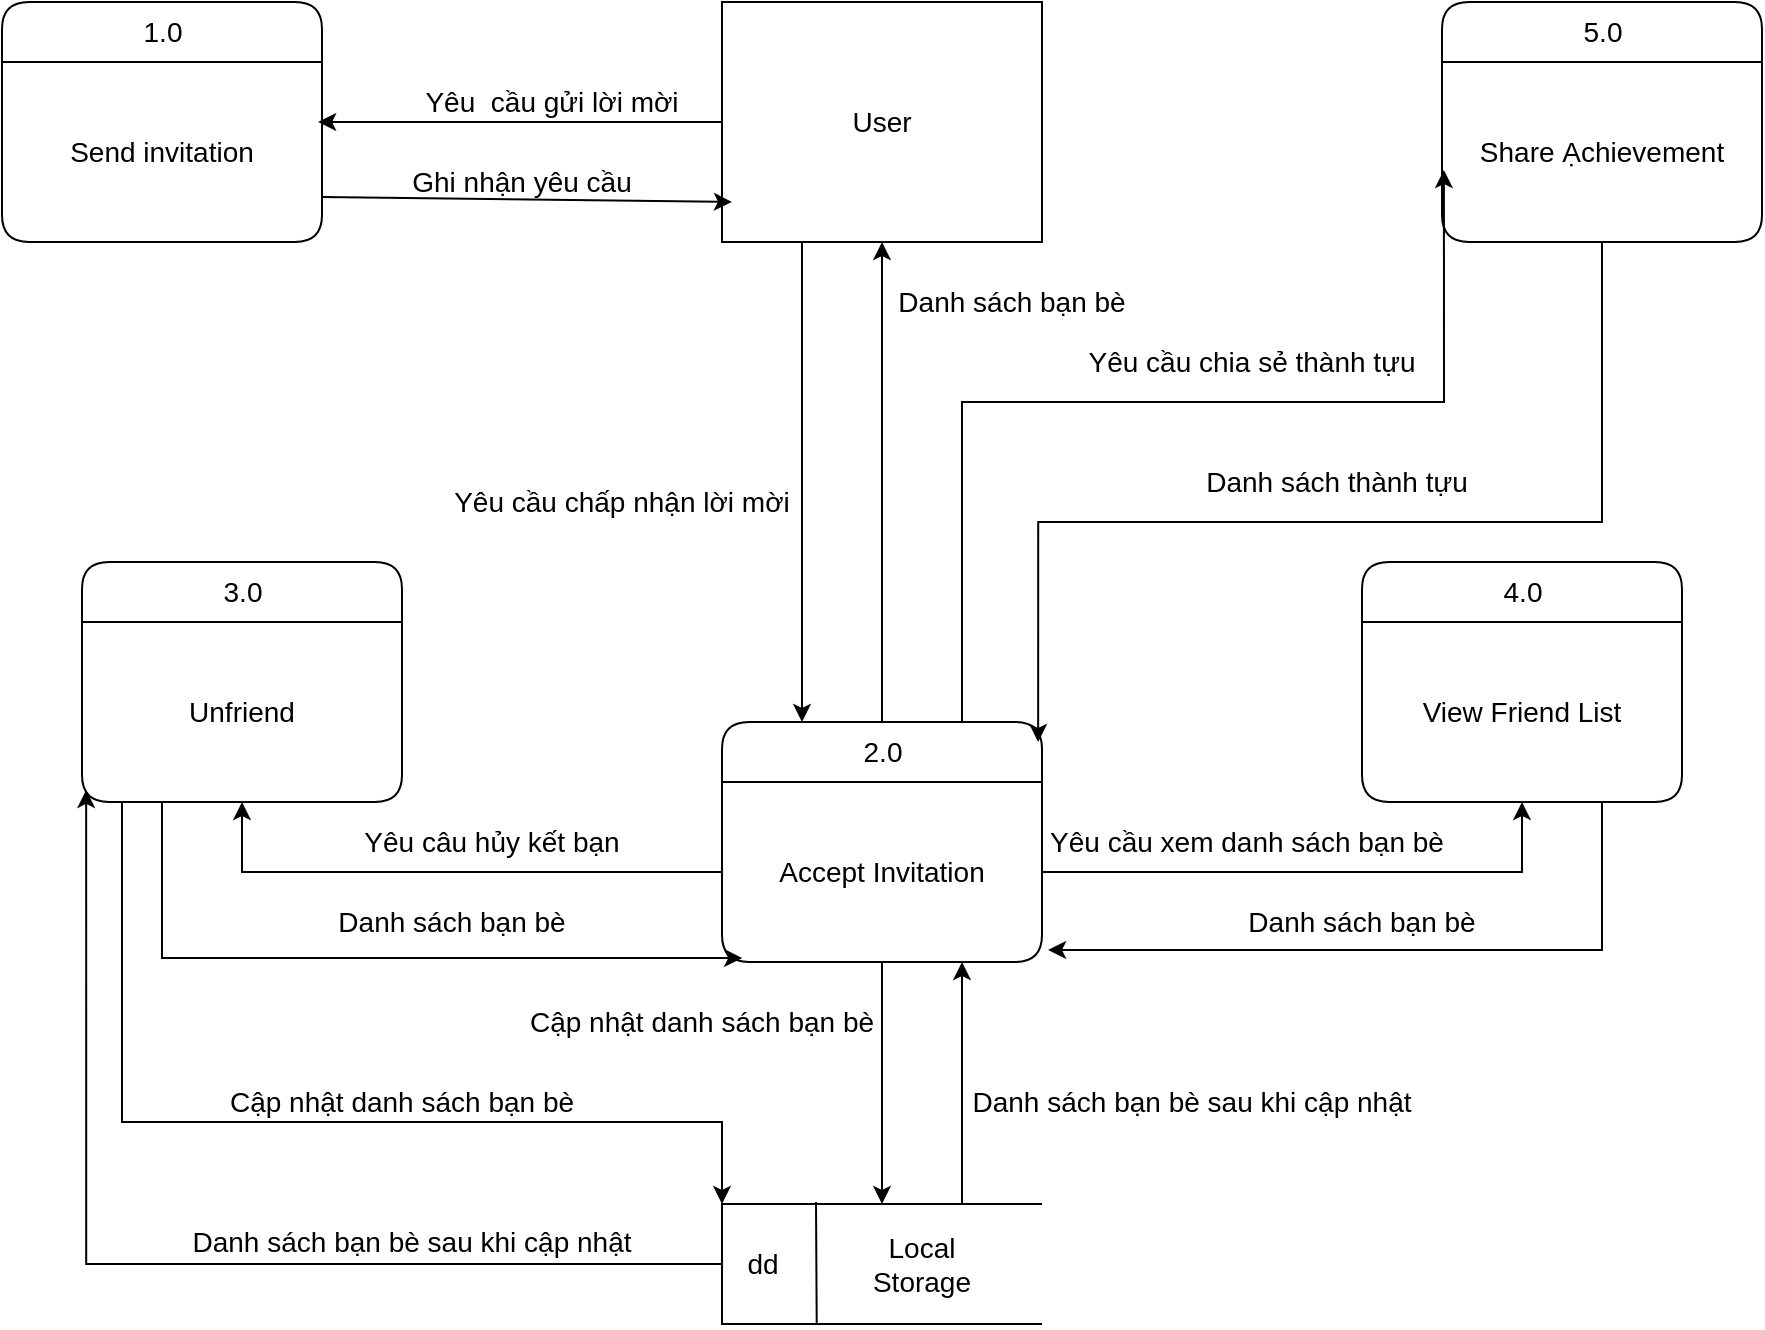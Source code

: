 <mxfile version="13.9.1" type="google"><diagram id="GsNeLUkhXqrKKXJcFBEn" name="Page-1"><mxGraphModel dx="868" dy="434" grid="1" gridSize="10" guides="1" tooltips="1" connect="1" arrows="1" fold="1" page="1" pageScale="1" pageWidth="850" pageHeight="1100" math="0" shadow="0"><root><mxCell id="0"/><mxCell id="1" parent="0"/><mxCell id="7kbOAFIk7yBrMg1wKFdH-15" style="rounded=0;orthogonalLoop=1;jettySize=auto;html=1;entryX=0.988;entryY=0.333;entryDx=0;entryDy=0;entryPerimeter=0;fontSize=14;" edge="1" parent="1" source="7kbOAFIk7yBrMg1wKFdH-1" target="7kbOAFIk7yBrMg1wKFdH-6"><mxGeometry relative="1" as="geometry"/></mxCell><mxCell id="7kbOAFIk7yBrMg1wKFdH-49" style="edgeStyle=orthogonalEdgeStyle;rounded=0;orthogonalLoop=1;jettySize=auto;html=1;exitX=0.25;exitY=1;exitDx=0;exitDy=0;entryX=0.25;entryY=0;entryDx=0;entryDy=0;fontSize=14;" edge="1" parent="1" source="7kbOAFIk7yBrMg1wKFdH-1" target="7kbOAFIk7yBrMg1wKFdH-13"><mxGeometry relative="1" as="geometry"/></mxCell><mxCell id="7kbOAFIk7yBrMg1wKFdH-1" value="User" style="rounded=0;whiteSpace=wrap;html=1;fontSize=14;" vertex="1" parent="1"><mxGeometry x="400" y="120" width="160" height="120" as="geometry"/></mxCell><mxCell id="7kbOAFIk7yBrMg1wKFdH-2" value="1.0" style="swimlane;childLayout=stackLayout;horizontal=1;startSize=30;horizontalStack=0;rounded=1;fontSize=14;fontStyle=0;strokeWidth=1;resizeParent=0;resizeLast=1;shadow=0;dashed=0;align=center;html=1;" vertex="1" parent="1"><mxGeometry x="40" y="120" width="160" height="120" as="geometry"/></mxCell><mxCell id="7kbOAFIk7yBrMg1wKFdH-6" value="Send invitation" style="text;html=1;strokeColor=none;fillColor=none;align=center;verticalAlign=middle;whiteSpace=wrap;rounded=0;fontSize=14;" vertex="1" parent="7kbOAFIk7yBrMg1wKFdH-2"><mxGeometry y="30" width="160" height="90" as="geometry"/></mxCell><mxCell id="7kbOAFIk7yBrMg1wKFdH-3" value="" style="group;fontSize=14;" vertex="1" connectable="0" parent="1"><mxGeometry x="400" y="720" width="160" height="61" as="geometry"/></mxCell><mxCell id="7kbOAFIk7yBrMg1wKFdH-4" value="&amp;nbsp; &amp;nbsp; &amp;nbsp; &amp;nbsp; &amp;nbsp; &amp;nbsp; &amp;nbsp; &amp;nbsp; &amp;nbsp; &amp;nbsp; &amp;nbsp; &amp;nbsp; &amp;nbsp; &amp;nbsp;&amp;nbsp;" style="strokeWidth=1;html=1;shape=mxgraph.flowchart.annotation_1;align=left;pointerEvents=1;fontSize=14;" vertex="1" parent="7kbOAFIk7yBrMg1wKFdH-3"><mxGeometry y="1" width="160" height="60" as="geometry"/></mxCell><mxCell id="7kbOAFIk7yBrMg1wKFdH-5" value="dd" style="endArrow=none;html=1;entryX=0.296;entryY=1.006;entryDx=0;entryDy=0;entryPerimeter=0;fontSize=14;" edge="1" parent="7kbOAFIk7yBrMg1wKFdH-3" target="7kbOAFIk7yBrMg1wKFdH-4"><mxGeometry x="-0.003" y="-27" width="50" height="50" relative="1" as="geometry"><mxPoint x="47" as="sourcePoint"/><mxPoint x="120" y="-129" as="targetPoint"/><mxPoint as="offset"/></mxGeometry></mxCell><mxCell id="7kbOAFIk7yBrMg1wKFdH-62" value="Local Storage" style="text;html=1;strokeColor=none;fillColor=none;align=center;verticalAlign=middle;whiteSpace=wrap;rounded=0;fontSize=14;" vertex="1" parent="7kbOAFIk7yBrMg1wKFdH-3"><mxGeometry x="60" y="20.5" width="80" height="20" as="geometry"/></mxCell><mxCell id="7kbOAFIk7yBrMg1wKFdH-7" value="5.0" style="swimlane;childLayout=stackLayout;horizontal=1;startSize=30;horizontalStack=0;rounded=1;fontSize=14;fontStyle=0;strokeWidth=1;resizeParent=0;resizeLast=1;shadow=0;dashed=0;align=center;html=1;" vertex="1" parent="1"><mxGeometry x="760" y="120" width="160" height="120" as="geometry"/></mxCell><mxCell id="7kbOAFIk7yBrMg1wKFdH-8" value="Share Ạchievement" style="text;html=1;strokeColor=none;fillColor=none;align=center;verticalAlign=middle;whiteSpace=wrap;rounded=0;fontSize=14;" vertex="1" parent="7kbOAFIk7yBrMg1wKFdH-7"><mxGeometry y="30" width="160" height="90" as="geometry"/></mxCell><mxCell id="7kbOAFIk7yBrMg1wKFdH-9" value="4.0" style="swimlane;childLayout=stackLayout;horizontal=1;startSize=30;horizontalStack=0;rounded=1;fontSize=14;fontStyle=0;strokeWidth=1;resizeParent=0;resizeLast=1;shadow=0;dashed=0;align=center;html=1;" vertex="1" parent="1"><mxGeometry x="720" y="400" width="160" height="120" as="geometry"/></mxCell><mxCell id="7kbOAFIk7yBrMg1wKFdH-10" value="View Friend List" style="text;html=1;strokeColor=none;fillColor=none;align=center;verticalAlign=middle;whiteSpace=wrap;rounded=0;fontSize=14;" vertex="1" parent="7kbOAFIk7yBrMg1wKFdH-9"><mxGeometry y="30" width="160" height="90" as="geometry"/></mxCell><mxCell id="7kbOAFIk7yBrMg1wKFdH-11" value="3.0" style="swimlane;childLayout=stackLayout;horizontal=1;startSize=30;horizontalStack=0;rounded=1;fontSize=14;fontStyle=0;strokeWidth=1;resizeParent=0;resizeLast=1;shadow=0;dashed=0;align=center;html=1;" vertex="1" parent="1"><mxGeometry x="80" y="400" width="160" height="120" as="geometry"/></mxCell><mxCell id="7kbOAFIk7yBrMg1wKFdH-12" value="Unfriend" style="text;html=1;strokeColor=none;fillColor=none;align=center;verticalAlign=middle;whiteSpace=wrap;rounded=0;fontSize=14;" vertex="1" parent="7kbOAFIk7yBrMg1wKFdH-11"><mxGeometry y="30" width="160" height="90" as="geometry"/></mxCell><mxCell id="7kbOAFIk7yBrMg1wKFdH-50" style="edgeStyle=orthogonalEdgeStyle;rounded=0;orthogonalLoop=1;jettySize=auto;html=1;entryX=0.5;entryY=1;entryDx=0;entryDy=0;fontSize=14;exitX=0.5;exitY=0;exitDx=0;exitDy=0;" edge="1" parent="1" source="7kbOAFIk7yBrMg1wKFdH-13" target="7kbOAFIk7yBrMg1wKFdH-1"><mxGeometry relative="1" as="geometry"><Array as="points"><mxPoint x="480" y="430"/><mxPoint x="480" y="430"/></Array></mxGeometry></mxCell><mxCell id="7kbOAFIk7yBrMg1wKFdH-75" style="edgeStyle=orthogonalEdgeStyle;rounded=0;orthogonalLoop=1;jettySize=auto;html=1;exitX=0.75;exitY=0;exitDx=0;exitDy=0;entryX=0.006;entryY=0.6;entryDx=0;entryDy=0;entryPerimeter=0;fontSize=14;" edge="1" parent="1" source="7kbOAFIk7yBrMg1wKFdH-13" target="7kbOAFIk7yBrMg1wKFdH-8"><mxGeometry relative="1" as="geometry"><Array as="points"><mxPoint x="520" y="320"/><mxPoint x="761" y="320"/></Array></mxGeometry></mxCell><mxCell id="7kbOAFIk7yBrMg1wKFdH-13" value="2.0" style="swimlane;childLayout=stackLayout;horizontal=1;startSize=30;horizontalStack=0;rounded=1;fontSize=14;fontStyle=0;strokeWidth=1;resizeParent=0;resizeLast=1;shadow=0;dashed=0;align=center;html=1;" vertex="1" parent="1"><mxGeometry x="400" y="480" width="160" height="120" as="geometry"/></mxCell><mxCell id="7kbOAFIk7yBrMg1wKFdH-14" value="Accept Invitation" style="text;html=1;strokeColor=none;fillColor=none;align=center;verticalAlign=middle;whiteSpace=wrap;rounded=0;fontSize=14;" vertex="1" parent="7kbOAFIk7yBrMg1wKFdH-13"><mxGeometry y="30" width="160" height="90" as="geometry"/></mxCell><mxCell id="7kbOAFIk7yBrMg1wKFdH-25" value="Yêu&amp;nbsp; cầu gửi lời mời" style="text;html=1;strokeColor=none;fillColor=none;align=center;verticalAlign=middle;whiteSpace=wrap;rounded=0;fontSize=14;" vertex="1" parent="1"><mxGeometry x="250" y="160" width="130" height="20" as="geometry"/></mxCell><mxCell id="7kbOAFIk7yBrMg1wKFdH-26" style="edgeStyle=none;rounded=0;orthogonalLoop=1;jettySize=auto;html=1;exitX=1;exitY=0.75;exitDx=0;exitDy=0;entryX=0.031;entryY=0.833;entryDx=0;entryDy=0;entryPerimeter=0;fontSize=14;" edge="1" parent="1" source="7kbOAFIk7yBrMg1wKFdH-6" target="7kbOAFIk7yBrMg1wKFdH-1"><mxGeometry relative="1" as="geometry"/></mxCell><mxCell id="7kbOAFIk7yBrMg1wKFdH-27" value="Ghi nhận yêu cầu" style="text;html=1;strokeColor=none;fillColor=none;align=center;verticalAlign=middle;whiteSpace=wrap;rounded=0;fontSize=14;" vertex="1" parent="1"><mxGeometry x="230" y="200" width="140" height="20" as="geometry"/></mxCell><mxCell id="7kbOAFIk7yBrMg1wKFdH-28" value="Yêu cầu chia sẻ thành tựu" style="text;html=1;strokeColor=none;fillColor=none;align=center;verticalAlign=middle;whiteSpace=wrap;rounded=0;fontSize=14;" vertex="1" parent="1"><mxGeometry x="570" y="290" width="190" height="20" as="geometry"/></mxCell><mxCell id="7kbOAFIk7yBrMg1wKFdH-32" value="Danh sách thành tựu" style="text;html=1;strokeColor=none;fillColor=none;align=center;verticalAlign=middle;whiteSpace=wrap;rounded=0;fontSize=14;" vertex="1" parent="1"><mxGeometry x="640" y="350" width="135" height="20" as="geometry"/></mxCell><mxCell id="7kbOAFIk7yBrMg1wKFdH-51" value="Yêu cầu chấp nhận lời mời" style="text;html=1;strokeColor=none;fillColor=none;align=center;verticalAlign=middle;whiteSpace=wrap;rounded=0;fontSize=14;" vertex="1" parent="1"><mxGeometry x="260" y="360" width="180" height="20" as="geometry"/></mxCell><mxCell id="7kbOAFIk7yBrMg1wKFdH-52" value="Danh sách bạn bè" style="text;html=1;strokeColor=none;fillColor=none;align=center;verticalAlign=middle;whiteSpace=wrap;rounded=0;fontSize=14;" vertex="1" parent="1"><mxGeometry x="480" y="260" width="130" height="20" as="geometry"/></mxCell><mxCell id="7kbOAFIk7yBrMg1wKFdH-53" style="edgeStyle=orthogonalEdgeStyle;rounded=0;orthogonalLoop=1;jettySize=auto;html=1;entryX=0.5;entryY=1;entryDx=0;entryDy=0;fontSize=14;" edge="1" parent="1" source="7kbOAFIk7yBrMg1wKFdH-14" target="7kbOAFIk7yBrMg1wKFdH-10"><mxGeometry relative="1" as="geometry"/></mxCell><mxCell id="7kbOAFIk7yBrMg1wKFdH-54" value="Yêu cầu xem danh sách bạn bè" style="text;html=1;strokeColor=none;fillColor=none;align=center;verticalAlign=middle;whiteSpace=wrap;rounded=0;fontSize=14;" vertex="1" parent="1"><mxGeometry x="560" y="530" width="205" height="20" as="geometry"/></mxCell><mxCell id="7kbOAFIk7yBrMg1wKFdH-55" style="edgeStyle=orthogonalEdgeStyle;rounded=0;orthogonalLoop=1;jettySize=auto;html=1;exitX=0.75;exitY=1;exitDx=0;exitDy=0;entryX=1.019;entryY=0.933;entryDx=0;entryDy=0;entryPerimeter=0;fontSize=14;" edge="1" parent="1" source="7kbOAFIk7yBrMg1wKFdH-10" target="7kbOAFIk7yBrMg1wKFdH-14"><mxGeometry relative="1" as="geometry"/></mxCell><mxCell id="7kbOAFIk7yBrMg1wKFdH-56" value="Danh sách bạn bè" style="text;html=1;strokeColor=none;fillColor=none;align=center;verticalAlign=middle;whiteSpace=wrap;rounded=0;fontSize=14;" vertex="1" parent="1"><mxGeometry x="660" y="570" width="120" height="20" as="geometry"/></mxCell><mxCell id="7kbOAFIk7yBrMg1wKFdH-57" style="edgeStyle=orthogonalEdgeStyle;rounded=0;orthogonalLoop=1;jettySize=auto;html=1;exitX=0;exitY=0.5;exitDx=0;exitDy=0;entryX=0.5;entryY=1;entryDx=0;entryDy=0;fontSize=14;" edge="1" parent="1" source="7kbOAFIk7yBrMg1wKFdH-14" target="7kbOAFIk7yBrMg1wKFdH-12"><mxGeometry relative="1" as="geometry"/></mxCell><mxCell id="7kbOAFIk7yBrMg1wKFdH-58" value="Yêu câu hủy kết bạn" style="text;html=1;strokeColor=none;fillColor=none;align=center;verticalAlign=middle;whiteSpace=wrap;rounded=0;fontSize=14;" vertex="1" parent="1"><mxGeometry x="220" y="530" width="130" height="20" as="geometry"/></mxCell><mxCell id="7kbOAFIk7yBrMg1wKFdH-59" style="edgeStyle=orthogonalEdgeStyle;rounded=0;orthogonalLoop=1;jettySize=auto;html=1;exitX=0.25;exitY=1;exitDx=0;exitDy=0;entryX=0.063;entryY=0.978;entryDx=0;entryDy=0;entryPerimeter=0;fontSize=14;" edge="1" parent="1" source="7kbOAFIk7yBrMg1wKFdH-12" target="7kbOAFIk7yBrMg1wKFdH-14"><mxGeometry relative="1" as="geometry"/></mxCell><mxCell id="7kbOAFIk7yBrMg1wKFdH-60" value="Danh sách bạn bè" style="text;html=1;strokeColor=none;fillColor=none;align=center;verticalAlign=middle;whiteSpace=wrap;rounded=0;fontSize=14;" vertex="1" parent="1"><mxGeometry x="200" y="570" width="130" height="20" as="geometry"/></mxCell><mxCell id="7kbOAFIk7yBrMg1wKFdH-63" style="edgeStyle=orthogonalEdgeStyle;rounded=0;orthogonalLoop=1;jettySize=auto;html=1;exitX=0;exitY=0.5;exitDx=0;exitDy=0;exitPerimeter=0;entryX=0.013;entryY=0.933;entryDx=0;entryDy=0;entryPerimeter=0;fontSize=14;" edge="1" parent="1" source="7kbOAFIk7yBrMg1wKFdH-4" target="7kbOAFIk7yBrMg1wKFdH-12"><mxGeometry relative="1" as="geometry"/></mxCell><mxCell id="7kbOAFIk7yBrMg1wKFdH-64" style="edgeStyle=orthogonalEdgeStyle;rounded=0;orthogonalLoop=1;jettySize=auto;html=1;exitX=0.25;exitY=1;exitDx=0;exitDy=0;entryX=0;entryY=0;entryDx=0;entryDy=0;entryPerimeter=0;fontSize=14;" edge="1" parent="1" source="7kbOAFIk7yBrMg1wKFdH-12" target="7kbOAFIk7yBrMg1wKFdH-4"><mxGeometry relative="1" as="geometry"><Array as="points"><mxPoint x="100" y="520"/><mxPoint x="100" y="680"/><mxPoint x="400" y="680"/></Array></mxGeometry></mxCell><mxCell id="7kbOAFIk7yBrMg1wKFdH-67" value="Danh sách bạn bè sau khi cập nhật" style="text;html=1;strokeColor=none;fillColor=none;align=center;verticalAlign=middle;whiteSpace=wrap;rounded=0;fontSize=14;" vertex="1" parent="1"><mxGeometry x="130" y="730" width="230" height="20" as="geometry"/></mxCell><mxCell id="7kbOAFIk7yBrMg1wKFdH-68" style="edgeStyle=orthogonalEdgeStyle;rounded=0;orthogonalLoop=1;jettySize=auto;html=1;exitX=0.5;exitY=1;exitDx=0;exitDy=0;entryX=0.5;entryY=0;entryDx=0;entryDy=0;entryPerimeter=0;fontSize=14;" edge="1" parent="1" source="7kbOAFIk7yBrMg1wKFdH-14" target="7kbOAFIk7yBrMg1wKFdH-4"><mxGeometry relative="1" as="geometry"/></mxCell><mxCell id="7kbOAFIk7yBrMg1wKFdH-69" value="Cập nhật danh sách bạn bè" style="text;html=1;strokeColor=none;fillColor=none;align=center;verticalAlign=middle;whiteSpace=wrap;rounded=0;fontSize=14;" vertex="1" parent="1"><mxGeometry x="150" y="660" width="180" height="20" as="geometry"/></mxCell><mxCell id="7kbOAFIk7yBrMg1wKFdH-70" style="edgeStyle=orthogonalEdgeStyle;rounded=0;orthogonalLoop=1;jettySize=auto;html=1;exitX=1;exitY=0;exitDx=0;exitDy=0;exitPerimeter=0;entryX=0.75;entryY=1;entryDx=0;entryDy=0;fontSize=14;" edge="1" parent="1" source="7kbOAFIk7yBrMg1wKFdH-4" target="7kbOAFIk7yBrMg1wKFdH-14"><mxGeometry relative="1" as="geometry"><Array as="points"><mxPoint x="520" y="721"/></Array></mxGeometry></mxCell><mxCell id="7kbOAFIk7yBrMg1wKFdH-71" value="Cập nhật danh sách bạn bè" style="text;html=1;strokeColor=none;fillColor=none;align=center;verticalAlign=middle;whiteSpace=wrap;rounded=0;fontSize=14;" vertex="1" parent="1"><mxGeometry x="300" y="620" width="180" height="20" as="geometry"/></mxCell><mxCell id="7kbOAFIk7yBrMg1wKFdH-72" value="Danh sách bạn bè sau khi cập nhật" style="text;html=1;strokeColor=none;fillColor=none;align=center;verticalAlign=middle;whiteSpace=wrap;rounded=0;fontSize=14;" vertex="1" parent="1"><mxGeometry x="520" y="660" width="230" height="20" as="geometry"/></mxCell><mxCell id="7kbOAFIk7yBrMg1wKFdH-73" style="edgeStyle=orthogonalEdgeStyle;rounded=0;orthogonalLoop=1;jettySize=auto;html=1;entryX=0.988;entryY=0.083;entryDx=0;entryDy=0;entryPerimeter=0;fontSize=14;" edge="1" parent="1" source="7kbOAFIk7yBrMg1wKFdH-8" target="7kbOAFIk7yBrMg1wKFdH-13"><mxGeometry relative="1" as="geometry"><Array as="points"><mxPoint x="840" y="380"/><mxPoint x="558" y="380"/></Array></mxGeometry></mxCell></root></mxGraphModel></diagram></mxfile>